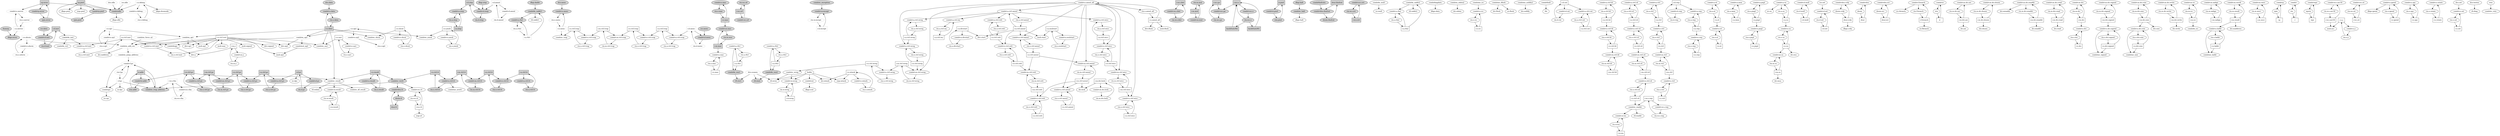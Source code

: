 digraph
{
	"rp.error" [style=filled]
	"comb/v.x.data" [style=filled]
	"ir.addr" [style=filled]
	"comb/v.d.pc" [style=filled]
	"r.d.step" [style=filled]
	"dbgi.daddr" [style=filled]
	"rin.x.result" [style=filled]
	"rp.pwd" [style=filled]
	"dco.mexc" [style=filled]
	"comb/v.e.mac" [style=filled]
	"rin.w.s.ef" [style=filled]
	"r.x.data" [style=filled]
	"comb/xc_exception" [style=filled]
	"comb/v.m.ctrl.tt" [style=filled]
	"comb/vp.error" [style=filled]
	"comb/vdsu.tt" [style=filled]
	"r.a.step" [style=filled]
	"rin.m.ctrl.tt" [style=filled]
	"comb/v.d.inst" [style=filled]
	"comb/v.a.ctrl.tt" [style=filled]
	"rfi.ren1" [style=filled]
	"dbgo.error" [style=filled]
	"r.w.s.dwt" [style=filled]
	"comb/v.w.s.dwt" [style=filled]
	"comb/v.w.s.ef" [style=filled]
	"r.m.ctrl.tt" [style=filled]
	"rin.d.pc" [style=filled]
	"rin.x.ctrl.pc" [style=filled]
	"r.x.result" [style=filled]
	"r.d.inst" [style=filled]
	"comb/de_raddr1" [style=filled]
	"comb/v.x.ctrl.tt" [style=filled]
	"rin.d.step" [style=filled]
	"dco.data" [style=filled]
	"r.d.pc" [style=filled]
	"rin.m.ctrl.pc" [style=filled]
	"rin.m.mul" [style=filled]
	"r.w.s.ps" [style=filled]
	"ir.pwd" [style=filled]
	"irin.addr" [style=filled]
	"comb/v.a.ctrl.pc" [style=filled]
	"comb/xc_halt" [style=filled]
	"comb/vir.addr" [style=filled]
	"comb/vir.pwd" [style=filled]
	"rin.w.s.dwt" [style=filled]
	"dsur.tbufcnt" [style=filled]
	"hackStateM2" [style=filled]
	"comb/v.m.mul" [style=filled]
	"comb/v.e.ctrl.pc" [style=filled]
	"comb/v.w.s.svt" [style=filled]
	"r.e.ctrl.pc" [style=filled]
	"r.m.mac" [style=filled]
	"comb/vdsu.tbufcnt" [style=filled]
	"rin.x.data" [style=filled]
	"comb/v.e.ctrl.tt" [style=filled]
	"rpin.error" [style=filled]
	"rin.w.s.s" [style=filled]
	"comb/v.d.step" [style=filled]
	"r.a.ctrl.tt" [style=filled]
	"comb/v.x.result" [style=filled]
	"comb/v.a.step" [style=filled]
	"hackStateM1" [style=filled]
	"rpin.pwd" [style=filled]
	"irin.pwd" [style=filled]
	"comb/v.w.except" [style=filled]
	"comb/de_ren2" [style=filled]
	"rin.m.mac" [style=filled]
	"r.x.ctrl.tt" [style=filled]
	"rin.w.s.svt" [style=filled]
	"comb/vp.pwd" [style=filled]
	"dsur.tt" [style=filled]
	"dbgi.halt" [style=filled]
	"r.x.ctrl.pc" [style=filled]
	"comb/v.w.s.s" [style=filled]
	"rin.w.s.ps" [style=filled]
	"comb/tbufcntx" [style=filled]
	"comb/xc_vectt" [style=filled]
	"r.e.mac" [style=filled]
	"comb/xc_trap_address" [style=filled]
	"comb/de_ren1" [style=filled]
	"comb/v.x.mexc" [style=filled]
	"comb/v.d.mexc" [style=filled]
	"comb/v.m.ctrl.pc" [style=filled]
	"dsuin.tt" [style=filled]
	"rin.e.mac" [style=filled]
	"dummy" [style=filled]
	"comb/v.m.mac" [style=filled]
	"r.a.ctrl.pc" [style=filled]
	"comb/v.x.ctrl.pc" [style=filled]
	"rin.a.ctrl.tt" [style=filled]
	"rin.a.step" [style=filled]
	"rfi.ren2" [style=filled]
	"r.w.s.ef" [style=filled]
	"rin.e.ctrl.pc" [style=filled]
	"r.w.s.s" [style=filled]
	"rin.x.ctrl.tt" [style=filled]
	"ico.data" [style=filled]
	"rin.d.inst" [style=filled]
	"comb/v.w.s.ps" [style=filled]
	"ico.mexc" [style=filled]
	"r.w.s.svt" [style=filled]
	"comb/sidle" [style=filled]
	"dsuin.tbufcnt" [style=filled]
	"r.m.ctrl.pc" [style=filled]
	"comb/v.a.rfa1" [style=filled]
	"dbgi.step" [style=filled]
	"rin.a.ctrl.pc" [style=filled]
	"rin.e.ctrl.tt" [style=filled]
	"r.m.mul" [style=filled]
	"r.e.ctrl.tt" [style=filled]
	"r.x.debug" [style=filled, style=dotted]
	"comb/v.e.op1" [style=filled, style=dotted]
	"comb/ex_jump_address" [style=filled, style=dotted]
	"rin.d.annul" [style=filled, style=dotted]
	"comb/v.d.annul" [style=filled, style=dotted]
	"rin.x.debug" [style=filled, style=dotted]
	"comb/v.f.pc" [style=filled, style=dotted]
	"comb/v.e.op2" [style=filled, style=dotted]
	"rin.f.pc" [style=filled, style=dotted]
	"r.e.alucin" [style=filled, style=dotted]
	"rin.x.mexc" [style=filled, style=dotted]
	"ico.idle" [style=filled, style=dotted]
	"rin.e.op2" [style=filled, style=dotted]
	"comb/v.w.s.tba" [style=filled, style=dotted]
	"comb/v.x.nerror" [style=filled, style=dotted]
	"comb/ex_add_res" [style=filled, style=dotted]
	"rin.w.except" [style=filled, style=dotted]
	"rin.a.rfa1" [style=filled, style=dotted]
	"r.x.mexc" [style=filled, style=dotted]
	"r.a.rfa1" [style=filled, style=dotted]
	"comb/v.x.debug" [style=filled, style=dotted]
	"comb/ex_op2" [style=filled, style=dotted]
	"comb/ex_force_a2" [style=filled, style=dotted]
	"rin.e.alucin" [style=filled, style=dotted]
	"comb/ex_op1" [style=filled, style=dotted]
	"r.w.except" [style=filled, style=dotted]
	"r.w.s.tba" [style=filled, style=dotted]
	"dco.scanen" [style=filled, style=dotted]
	"rin.x.nerror" [style=filled, style=dotted]
	"comb/v.e.alucin" [style=filled, style=dotted]
	"rin.d.mexc" [style=filled, style=dotted]
	"r.d.annul" [style=filled, style=dotted]
	"rin.e.op1" [style=filled, style=dotted]
	"r.f.pc" [style=filled, style=dotted]
	"r.e.op2" [style=filled, style=dotted]
	"rin.w.s.tba" [style=filled, style=dotted]
	"r.x.nerror" [style=filled, style=dotted]
	"r.d.mexc" [style=filled, style=dotted]
	"r.e.op1" [style=filled, style=dotted]
	"dco.idle" [style=filled, style=dotted]
	"comb/de_inst" -> "comb/de_rs2";
	"comb/de_inst" -> "comb/v.a.ctrl.inst";
	"comb/de_inull" -> "ici.inull";
	"comb/de_raddr1" -> "comb/v.a.rfa1";
	"comb/de_raddr1" -> "rfi.raddr1";
	"comb/de_raddr2" -> "comb/v.a.rfa2";
	"comb/de_raddr2" -> "rfi.raddr2";
	"comb/de_ren1" -> "rfi.ren1";
	"comb/de_ren2" -> "rfi.ren2";
	"comb/diagdata" -> "dbgo.data";
	"comb/dsign" -> "divi.y";
	"comb/ex_add_res" -> "comb/ex_jump_address";
	"comb/ex_add_res" -> "dci.eaddress";
	"comb/ex_edata2" -> "dci.edata";
	"comb/ex_force_a2" -> "comb/ex_add_res";
	"comb/ex_jump_address" -> "comb/v.f.pc";
	"comb/ex_op1" -> "comb/ex_add_res";
	"comb/ex_op1" -> "divi.op1";
	"comb/ex_op1" -> "muli.op1";
	"comb/ex_op2" -> "comb/ex_add_res";
	"comb/ex_op2" -> "comb/mul_op2";
	"comb/ex_op2" -> "divi.op2";
	"comb/icnt" -> "dbgo.icnt";
	"comb/me_icc" -> "comb/v.x.icc";
	"comb/me_iflush" -> "dci.flush";
	"comb/me_iflush" -> "ici.flush";
	"comb/me_nullify2" -> "dci.nullify";
	"comb/mul_op2" -> "muli.op2";
	"comb/npc" -> "ici.rpc";
	"comb/sidle" -> "dbgo.idle";
	"comb/tbufcntx" -> "comb/vdsu.tbufcnt";
	"comb/tbufi" -> "tbi";
	"comb/v.a.ctrl.annul" -> "comb/v.a.ctrl.rett";
	"comb/v.a.ctrl.annul" -> "comb/v.a.ctrl.wicc";
	"comb/v.a.ctrl.annul" -> "comb/v.a.ctrl.wreg";
	"comb/v.a.ctrl.annul" -> "comb/v.a.ctrl.wy";
	"comb/v.a.ctrl.annul" -> "rin.a.ctrl.annul";
	"comb/v.a.ctrl.cnt" -> "rin.a.ctrl.cnt";
	"comb/v.a.ctrl.inst" -> "rin.a.ctrl.inst";
	"comb/v.a.ctrl.ld" -> "rin.a.ctrl.ld";
	"comb/v.a.ctrl.pc" -> "rin.a.ctrl.pc";
	"comb/v.a.ctrl.rd" -> "rin.a.ctrl.rd";
	"comb/v.a.ctrl.rett" -> "rin.a.ctrl.rett";
	"comb/v.a.ctrl" -> "rin.a.ctrl";
	"comb/v.a.ctrl.trap" -> "rin.a.ctrl.trap";
	"comb/v.a.ctrl.tt" -> "rin.a.ctrl.tt";
	"comb/v.a.ctrl.wicc" -> "rin.a.ctrl.wicc";
	"comb/v.a.ctrl.wreg" -> "rin.a.ctrl.wreg";
	"comb/v.a.ctrl.wy" -> "rin.a.ctrl.wy";
	"comb/v.a.cwp" -> "rin.a.cwp";
	"comb/v.a.divstart" -> "rin.a.divstart";
	"comb/v.a.et" -> "rin.a.et";
	"comb/v.a.imm" -> "rin.a.imm";
	"comb/v.a.jmpl" -> "rin.a.jmpl";
	"comb/v.a.mulstart" -> "rin.a.mulstart";
	"comb/v.a.rfa1" -> "rin.a.rfa1";
	"comb/v.a.rfa2" -> "rin.a.rfa2";
	"comb/v.a.rfe1" -> "comb/de_ren1";
	"comb/v.a.rfe1" -> "rin.a.rfe1";
	"comb/v.a.rfe2" -> "comb/de_ren2";
	"comb/v.a.rfe2" -> "rin.a.rfe2";
	"comb/v.a.step" -> "rin.a.step";
	"comb/v.a.su" -> "ici.su";
	"comb/v.a.su" -> "rin.a.su";
	"comb/v.d.annul" -> "rin.d.annul";
	"comb/v.d.cnt" -> "rin.d.cnt";
	"comb/v.d.cwp" -> "rin.d.cwp";
	"comb/v.d.inst" -> "rin.d.inst";
	"comb/v.d.inull" -> "rin.d.inull";
	"comb/v.d.mexc" -> "rin.d.mexc";
	"comb/v.d.pc" -> "rin.d.pc";
	"comb/v.d.set" -> "rin.d.set";
	"comb/v.d.step" -> "rin.d.step";
	"comb/vdsu.crdy" -> "dsuin.crdy";
	"comb/vdsu" -> "dsuin";
	"comb/vdsu.err" -> "dsuin.err";
	"comb/vdsu.tbufcnt" -> "dsuin.tbufcnt";
	"comb/vdsu.tt" -> "dsuin.tt";
	"comb/v.e.alucin" -> "rin.e.alucin";
	"comb/v.e.ctrl.annul" -> "rin.e.ctrl.annul";
	"comb/v.e.ctrl.inst" -> "rin.e.ctrl.inst";
	"comb/v.e.ctrl.ld" -> "rin.e.ctrl.ld";
	"comb/v.e.ctrl.pc" -> "rin.e.ctrl.pc";
	"comb/v.e.ctrl.rd" -> "rin.e.ctrl.rd";
	"comb/v.e.ctrl.rett" -> "rin.e.ctrl.rett";
	"comb/v.e.ctrl" -> "rin.e.ctrl";
	"comb/v.e.ctrl.trap" -> "rin.e.ctrl.trap";
	"comb/v.e.ctrl.tt" -> "rin.e.ctrl.tt";
	"comb/v.e.ctrl.wicc" -> "rin.e.ctrl.wicc";
	"comb/v.e.ctrl.wreg" -> "rin.e.ctrl.wreg";
	"comb/v.e.cwp" -> "rin.e.cwp";
	"comb/v.e.et" -> "rin.e.et";
	"comb/v.e.jmpl" -> "rin.e.jmpl";
	"comb/v.e.mac" -> "rin.e.mac";
	"comb/v.e.op1" -> "rin.e.op1";
	"comb/v.e.op2" -> "rin.e.op2";
	"comb/v.e.sari" -> "rin.e.sari";
	"comb/v.e.shcnt" -> "rin.e.shcnt";
	"comb/v.e.su" -> "rin.e.su";
	"comb/v.e.ymsb" -> "rin.e.ymsb";
	"comb/v.f.branch" -> "ici.rbranch";
	"comb/v.f.branch" -> "rin.f.branch";
	"comb/v.f.pc" -> "comb/npc";
	"comb/v.f.pc" -> "rin.f.pc";
	"comb/vir.addr" -> "irin.addr";
	"comb/vir" -> "irin";
	"comb/vir.pwd" -> "irin.pwd";
	"comb/v.m.ctrl.annul" -> "rin.m.ctrl.annul";
	"comb/v.m.ctrl.ld" -> "rin.m.ctrl.ld";
	"comb/v.m.ctrl.pc" -> "rin.m.ctrl.pc";
	"comb/v.m.ctrl.rd" -> "rin.m.ctrl.rd";
	"comb/v.m.ctrl.rett" -> "rin.m.ctrl.rett";
	"comb/v.m.ctrl" -> "rin.m.ctrl";
	"comb/v.m.ctrl.trap" -> "rin.m.ctrl.trap";
	"comb/v.m.ctrl.tt" -> "rin.m.ctrl.tt";
	"comb/v.m.ctrl.wicc" -> "rin.m.ctrl.wicc";
	"comb/v.m.ctrl.wreg" -> "rin.m.ctrl.wreg";
	"comb/v.m.dci.asi" -> "rin.m.dci.asi";
	"comb/v.m.dci.dsuen" -> "rin.m.dci.dsuen";
	"comb/v.m.dci.enaddr" -> "dci.eenaddr";
	"comb/v.m.dci.enaddr" -> "rin.m.dci.enaddr";
	"comb/v.m.dci.lock" -> "rin.m.dci.lock";
	"comb/v.m.dci.read" -> "rin.m.dci.read";
	"comb/v.m.dci" -> "rin.m.dci";
	"comb/v.m.dci.signed" -> "rin.m.dci.signed";
	"comb/v.m.dci.size" -> "rin.m.dci.size";
	"comb/v.m.dci.write" -> "rin.m.dci.write";
	"comb/v.m.icc" -> "rin.m.icc";
	"comb/v.m.mac" -> "rin.m.mac";
	"comb/v.m.mul" -> "rin.m.mul";
	"comb/v.m.nalign" -> "rin.m.nalign";
	"comb/v.m.result" -> "rin.m.result";
	"comb/v.m.su" -> "rin.m.su";
	"comb/v.m.werr" -> "rin.m.werr";
	"comb/v.m.y" -> "rin.m.y";
	"comb/vp.error" -> "rpin.error";
	"comb/vp.pwd" -> "rpin.pwd";
	"comb/vp" -> "rpin";
	"comb/v" -> "rin";
	"comb/v.w.except" -> "rin.w.except";
	"comb/vwpr" -> "wprin";
	"comb/v.w.result" -> "rin.w.result";
	"comb/v.w.s.asr18" -> "rin.w.s.asr18";
	"comb/v.w.s.cwp" -> "rin.w.s.cwp";
	"comb/v.w.s.dwt" -> "rin.w.s.dwt";
	"comb/v.w.s.ef" -> "rin.w.s.ef";
	"comb/v.w.s.et" -> "rin.w.s.et";
	"comb/v.w.s.ps" -> "rin.w.s.ps";
	"comb/v.w.s.s" -> "rin.w.s.s";
	"comb/v.w.s.svt" -> "rin.w.s.svt";
	"comb/v.w.s.tba" -> "rin.w.s.tba";
	"comb/v.w.s.tt" -> "rin.w.s.tt";
	"comb/v.w.wa" -> "rin.w.wa";
	"comb/v.w.wreg" -> "rin.w.wreg";
	"comb/v.x.annul_all" -> "comb/v.a.ctrl.annul";
	"comb/v.x.annul_all" -> "comb/v.e.ctrl.annul";
	"comb/v.x.annul_all" -> "comb/v.e.ctrl.wicc";
	"comb/v.x.annul_all" -> "comb/v.e.ctrl.wreg";
	"comb/v.x.annul_all" -> "comb/v.m.ctrl.annul";
	"comb/v.x.annul_all" -> "comb/v.m.ctrl.wicc";
	"comb/v.x.annul_all" -> "comb/v.m.ctrl.wreg";
	"comb/v.x.annul_all" -> "comb/v.x.ctrl.annul";
	"comb/v.x.annul_all" -> "comb/v.x.ctrl.wicc";
	"comb/v.x.annul_all" -> "rin.x.annul_all";
	"comb/v.x.ctrl.annul" -> "rin.x.ctrl.annul";
	"comb/v.x.ctrl.pc" -> "rin.x.ctrl.pc";
	"comb/v.x.ctrl.rd" -> "rin.x.ctrl.rd";
	"comb/v.x.ctrl.rett" -> "rin.x.ctrl.rett";
	"comb/v.x.ctrl" -> "rin.x.ctrl";
	"comb/v.x.ctrl.trap" -> "rin.x.ctrl.trap";
	"comb/v.x.ctrl.tt" -> "comb/me_newtt";
	"comb/v.x.ctrl.tt" -> "rin.x.ctrl.tt";
	"comb/v.x.ctrl.wicc" -> "rin.x.ctrl.wicc";
	"comb/v.x.ctrl.wreg" -> "rin.x.ctrl.wreg";
	"comb/v.x.data" -> "rin.x.data";
	"comb/v.x.dci" -> "rin.x.dci";
	"comb/v.x.dci.signed" -> "comb/me_signed";
	"comb/v.x.dci.signed" -> "rin.x.dci.signed";
	"comb/v.x.dci.size" -> "comb/me_size";
	"comb/v.x.dci.size" -> "rin.x.dci.size";
	"comb/v.x.debug" -> "rin.x.debug";
	"comb/v.x.icc" -> "rin.x.icc";
	"comb/v.x.intack" -> "rin.x.intack";
	"comb/v.x.ipend" -> "dbgo.ipend";
	"comb/v.x.ipend" -> "rin.x.ipend";
	"comb/v.x.laddr" -> "comb/me_laddr";
	"comb/v.x.laddr" -> "rin.x.laddr";
	"comb/v.x.mac" -> "rin.x.mac";
	"comb/v.x.mexc" -> "rin.x.mexc";
	"comb/v.x.nerror" -> "rin.x.nerror";
	"comb/v.x.npc" -> "rin.x.npc";
	"comb/v.x.result" -> "rin.x.result";
	"comb/v.x.rstate" -> "rin.x.rstate";
	"comb/v.x.set" -> "rin.x.set";
	"comb/v.x.y" -> "rin.x.y";
	"comb/xc_exception" -> "comb/v.w.except";
	"comb/xc_halt" -> "dbgo.halt";
	"comb/xc_result" -> "comb/v.w.result";
	"comb/xc_result" -> "comb/xc_df_result";
	"comb/xc_result" -> "rfi.wdata";
	"comb/xc_trap_address" -> "comb/v.f.pc";
	"comb/xc_vectt" -> "comb/vdsu.tt";
	"comb/xc_vectt" -> "comb/v.w.s.tt";
	"comb/xc_vectt" -> "comb/xc_trap_address";
	"comb/xc_waddr" -> "comb/v.w.wa";
	"comb/xc_waddr" -> "rfi.waddr";
	"comb/xc_wreg" -> "comb/v.w.wreg";
	"comb/xc_wreg" -> "rfi.wren";
	"dbgi.daddr" -> "comb/de_raddr1";
	"dbgi.halt" -> "comb/xc_halt";
	"dbgi.step" -> "comb/v.d.step";
	"dco.data" -> "comb/v.x.data";
	"dco.idle" -> "comb/sidle";
	"dco.mexc" -> "comb/v.x.mexc";
	"dco.scanen" -> "rfi.ren1";
	"dco.scanen" -> "rfi.ren2";
	"dco.scanen" -> "rfi.wren";
	"dco.set" -> "comb/v.x.set";
	"dco.testen" -> "rfi.diag";
	"dsuin.crdy" -> "dsur.crdy";
	"dsuin" -> "dsur";
	"dsuin.err" -> "dsur.err";
	"dsuin.tbufcnt" -> "dsur.tbufcnt";
	"dsuin.tt" -> "dsur.tt";
	"dsur" -> "comb/vdsu";
	"dsur.crdy" -> "comb/vdsu.crdy";
	"dsur.crdy" -> "dbgo.crdy";
	"dsur.crdy" [shape=box]
	"dsur.err" -> "comb/vdsu.err";
	"dsur.err" [shape=box]
	"dsur" [shape=box]
	"dsur.tbufcnt" -> "comb/vdsu.tbufcnt";
	"dsur.tbufcnt" [shape=box]
	"dsur.tt" -> "comb/vdsu.tt";
	"dsur.tt" [shape=box]
	"dummy" -> "dbgo.error";
	"hackStateM1" -> "r.w.s.s";
	"hackStateM1" [shape=box]
	"hackStateM2" -> "r.w.s.s";
	"hackStateM2" [shape=box]
	"holdn" -> "comb/icnt";
	"holdn" -> "comb/v.w.wreg";
	"holdn" -> "dci.intack";
	"holdn" -> "irqo.intack";
	"holdn" -> "rfi.wren";
	"ico.data" -> "comb/v.d.inst";
	"ico.idle" -> "comb/sidle";
	"ico.mexc" -> "comb/v.d.mexc";
	"ico.set" -> "comb/v.d.set";
	"ir.addr" -> "comb/vir.addr";
	"ir.addr" -> "comb/xc_trap_address";
	"ir.addr" [shape=box]
	"ir" -> "comb/vir";
	"irin.addr" -> "ir.addr";
	"irin" -> "ir";
	"irin.pwd" -> "ir.pwd";
	"ir.pwd" -> "comb/vir.pwd";
	"ir.pwd" [shape=box]
	"ir" [shape=box]
	"r.a.ctrl.annul" -> "comb/v.a.ctrl.annul";
	"r.a.ctrl.annul" -> "comb/v.e.ctrl.annul";
	"r.a.ctrl.annul" -> "comb/v.e.ctrl.rett";
	"r.a.ctrl.annul" -> "divi.start";
	"r.a.ctrl.annul" -> "muli.start";
	"r.a.ctrl.annul" [shape=box]
	"r.a.ctrl.cnt" -> "comb/v.a.ctrl.cnt";
	"r.a.ctrl.cnt" [shape=box]
	"r.a.ctrl" -> "comb/v.a.ctrl";
	"r.a.ctrl" -> "comb/v.e.ctrl";
	"r.a.ctrl.inst" -> "comb/dsign";
	"r.a.ctrl.inst" -> "comb/v.a.ctrl.inst";
	"r.a.ctrl.inst" -> "comb/v.e.ctrl.inst";
	"r.a.ctrl.inst" [shape=box]
	"r.a.ctrl.ld" -> "comb/v.a.ctrl.ld";
	"r.a.ctrl.ld" -> "comb/v.e.ctrl.ld";
	"r.a.ctrl.ld" [shape=box]
	"r.a.ctrl.pc" -> "comb/v.a.ctrl.pc";
	"r.a.ctrl.pc" -> "comb/v.e.ctrl.pc";
	"r.a.ctrl.pc" [shape=box]
	"r.a.ctrl.rd" -> "comb/v.a.ctrl.rd";
	"r.a.ctrl.rd" -> "comb/v.e.ctrl.rd";
	"r.a.ctrl.rd" [shape=box]
	"r.a.ctrl.rett" -> "comb/v.a.ctrl.rett";
	"r.a.ctrl.rett" -> "comb/v.e.ctrl.rett";
	"r.a.ctrl.rett" [shape=box]
	"r.a.ctrl" [shape=box]
	"r.a.ctrl.trap" -> "comb/v.a.ctrl.trap";
	"r.a.ctrl.trap" -> "comb/v.e.ctrl.trap";
	"r.a.ctrl.trap" [shape=box]
	"r.a.ctrl.tt" -> "comb/v.a.ctrl.tt";
	"r.a.ctrl.tt" -> "comb/v.e.ctrl.tt";
	"r.a.ctrl.tt" [shape=box]
	"r.a.ctrl.wicc" -> "comb/v.a.ctrl.wicc";
	"r.a.ctrl.wicc" -> "comb/v.e.ctrl.wicc";
	"r.a.ctrl.wicc" [shape=box]
	"r.a.ctrl.wreg" -> "comb/v.a.ctrl.wreg";
	"r.a.ctrl.wreg" -> "comb/v.e.ctrl.wreg";
	"r.a.ctrl.wreg" [shape=box]
	"r.a.ctrl.wy" -> "comb/v.a.ctrl.wy";
	"r.a.ctrl.wy" [shape=box]
	"r.a.cwp" -> "comb/v.a.cwp";
	"r.a.cwp" -> "comb/v.e.cwp";
	"r.a.cwp" [shape=box]
	"r.a.divstart" -> "comb/v.a.divstart";
	"r.a.divstart" -> "divi.start";
	"r.a.divstart" [shape=box]
	"r.a.et" -> "comb/v.a.et";
	"r.a.et" -> "comb/v.e.et";
	"r.a.et" [shape=box]
	"r.a.imm" -> "comb/v.a.imm";
	"r.a.imm" [shape=box]
	"r.a.jmpl" -> "comb/v.a.jmpl";
	"r.a.jmpl" -> "comb/v.e.jmpl";
	"r.a.jmpl" [shape=box]
	"r.a.mulstart" -> "comb/v.a.mulstart";
	"r.a.mulstart" -> "muli.start";
	"r.a.mulstart" [shape=box]
	"r.a.rfa1" -> "comb/de_raddr1";
	"r.a.rfa1" -> "comb/v.a.rfa1";
	"r.a.rfa1" [shape=box]
	"r.a.rfa2" -> "comb/de_raddr2";
	"r.a.rfa2" -> "comb/v.a.rfa2";
	"r.a.rfa2" [shape=box]
	"r.a.rfe1" -> "comb/de_ren1";
	"r.a.rfe1" -> "comb/v.a.rfe1";
	"r.a.rfe1" [shape=box]
	"r.a.rfe2" -> "comb/de_ren2";
	"r.a.rfe2" -> "comb/v.a.rfe2";
	"r.a.rfe2" [shape=box]
	"r.a.step" -> "comb/v.a.step";
	"r.a.step" [shape=box]
	"r.a.su" -> "comb/v.a.su";
	"r.a.su" -> "comb/v.e.su";
	"r.a.su" [shape=box]
	"r" -> "comb/v";
	"r.d.annul" -> "comb/v.d.annul";
	"r.d.annul" -> "comb/v.d.step";
	"r.d.annul" [shape=box]
	"r.d.cnt" -> "comb/v.a.ctrl.cnt";
	"r.d.cnt" -> "comb/v.d.cnt";
	"r.d.cnt" [shape=box]
	"r.d.cwp" -> "comb/v.a.cwp";
	"r.d.cwp" -> "comb/v.d.cwp";
	"r.d.cwp" [shape=box]
	"r.d.inst" -> "comb/de_inst";
	"r.d.inst" -> "comb/v.d.inst";
	"r.d.inst" [shape=box]
	"r.d.inull" -> "comb/v.d.inull";
	"r.d.inull" [shape=box]
	"r.d.mexc" -> "comb/v.a.ctrl.trap";
	"r.d.mexc" -> "comb/v.d.mexc";
	"r.d.mexc" [shape=box]
	"r.d.pc" -> "comb/v.a.ctrl.pc";
	"r.d.pc" -> "comb/v.d.pc";
	"r.d.pc" -> "ici.dpc";
	"r.d.pc" [shape=box]
	"r.d.set" -> "comb/v.d.set";
	"r.d.set" [shape=box]
	"r.d.step" -> "comb/v.a.step";
	"r.d.step" -> "comb/v.d.step";
	"r.d.step" [shape=box]
	"r.e.alucin" -> "comb/ex_add_res";
	"r.e.alucin" -> "comb/v.e.alucin";
	"r.e.alucin" [shape=box]
	"r.e.ctrl.annul" -> "comb/v.e.ctrl.annul";
	"r.e.ctrl.annul" -> "comb/v.m.ctrl.annul";
	"r.e.ctrl.annul" -> "comb/v.m.ctrl.rett";
	"r.e.ctrl.annul" [shape=box]
	"r.e.ctrl" -> "comb/v.e.ctrl";
	"r.e.ctrl" -> "comb/v.m.ctrl";
	"r.e.ctrl.inst" -> "comb/dsign";
	"r.e.ctrl.inst" -> "comb/ex_sari";
	"r.e.ctrl.inst" -> "comb/v.e.ctrl.inst";
	"r.e.ctrl.inst" -> "divi.op1";
	"r.e.ctrl.inst" -> "divi.op2";
	"r.e.ctrl.inst" -> "divi.signed";
	"r.e.ctrl.inst" -> "muli.mac";
	"r.e.ctrl.inst" -> "muli.op1";
	"r.e.ctrl.inst" -> "muli.op2";
	"r.e.ctrl.inst" -> "muli.signed";
	"r.e.ctrl.inst" [shape=box]
	"r.e.ctrl.ld" -> "comb/v.e.ctrl.ld";
	"r.e.ctrl.ld" -> "comb/v.m.ctrl.ld";
	"r.e.ctrl.ld" [shape=box]
	"r.e.ctrl.pc" -> "comb/v.e.ctrl.pc";
	"r.e.ctrl.pc" -> "comb/v.m.ctrl.pc";
	"r.e.ctrl.pc" [shape=box]
	"r.e.ctrl.rd" -> "comb/v.e.ctrl.rd";
	"r.e.ctrl.rd" -> "comb/v.m.ctrl.rd";
	"r.e.ctrl.rd" [shape=box]
	"r.e.ctrl.rett" -> "comb/v.e.ctrl.rett";
	"r.e.ctrl.rett" -> "comb/v.m.ctrl.rett";
	"r.e.ctrl.rett" [shape=box]
	"r.e.ctrl" [shape=box]
	"r.e.ctrl.trap" -> "comb/v.e.ctrl.trap";
	"r.e.ctrl.trap" -> "comb/v.m.ctrl.trap";
	"r.e.ctrl.trap" [shape=box]
	"r.e.ctrl.tt" -> "comb/v.e.ctrl.tt";
	"r.e.ctrl.tt" -> "comb/v.m.ctrl.tt";
	"r.e.ctrl.tt" [shape=box]
	"r.e.ctrl.wicc" -> "comb/v.e.ctrl.wicc";
	"r.e.ctrl.wicc" -> "comb/v.m.ctrl.wicc";
	"r.e.ctrl.wicc" [shape=box]
	"r.e.ctrl.wreg" -> "comb/v.e.ctrl.wreg";
	"r.e.ctrl.wreg" -> "comb/v.m.ctrl.wreg";
	"r.e.ctrl.wreg" [shape=box]
	"r.e.cwp" -> "comb/v.e.cwp";
	"r.e.cwp" [shape=box]
	"r.e.et" -> "comb/v.e.et";
	"r.e.et" [shape=box]
	"r.e.jmpl" -> "comb/v.e.jmpl";
	"r.e.jmpl" [shape=box]
	"r.e.mac" -> "comb/v.e.mac";
	"r.e.mac" -> "comb/v.m.mac";
	"r.e.mac" [shape=box]
	"r.e.op1" -> "comb/ex_op1";
	"r.e.op1" -> "comb/v.e.op1";
	"r.e.op1" [shape=box]
	"r.e.op2" -> "comb/ex_op2";
	"r.e.op2" -> "comb/v.e.op2";
	"r.e.op2" [shape=box]
	"r.e.sari" -> "comb/ex_sari";
	"r.e.sari" -> "comb/v.e.sari";
	"r.e.sari" [shape=box]
	"r.e.shcnt" -> "comb/ex_shcnt";
	"r.e.shcnt" -> "comb/v.e.shcnt";
	"r.e.shcnt" [shape=box]
	"r.e.su" -> "comb/v.e.su";
	"r.e.su" -> "comb/v.m.su";
	"r.e.su" -> "dci.esu";
	"r.e.su" [shape=box]
	"r.e.ymsb" -> "comb/ex_ymsb";
	"r.e.ymsb" -> "comb/v.e.ymsb";
	"r.e.ymsb" [shape=box]
	"r.f.branch" -> "comb/v.f.branch";
	"r.f.branch" -> "ici.fbranch";
	"r.f.branch" [shape=box]
	"r.f.pc" -> "comb/npc";
	"r.f.pc" -> "comb/v.f.pc";
	"r.f.pc" -> "comb/xc_trap_address";
	"r.f.pc" -> "ici.fpc";
	"r.f.pc" [shape=box]
	"rin.a.ctrl.annul" -> "r.a.ctrl.annul";
	"rin.a.ctrl.cnt" -> "r.a.ctrl.cnt";
	"rin.a.ctrl.inst" -> "r.a.ctrl.inst";
	"rin.a.ctrl.ld" -> "r.a.ctrl.ld";
	"rin.a.ctrl.pc" -> "r.a.ctrl.pc";
	"rin.a.ctrl" -> "r.a.ctrl";
	"rin.a.ctrl.rd" -> "r.a.ctrl.rd";
	"rin.a.ctrl.rett" -> "r.a.ctrl.rett";
	"rin.a.ctrl.trap" -> "r.a.ctrl.trap";
	"rin.a.ctrl.tt" -> "r.a.ctrl.tt";
	"rin.a.ctrl.wicc" -> "r.a.ctrl.wicc";
	"rin.a.ctrl.wreg" -> "r.a.ctrl.wreg";
	"rin.a.ctrl.wy" -> "r.a.ctrl.wy";
	"rin.a.cwp" -> "r.a.cwp";
	"rin.a.divstart" -> "r.a.divstart";
	"rin.a.et" -> "r.a.et";
	"rin.a.imm" -> "r.a.imm";
	"rin.a.jmpl" -> "r.a.jmpl";
	"rin.a.mulstart" -> "r.a.mulstart";
	"rin.a.rfa1" -> "r.a.rfa1";
	"rin.a.rfa2" -> "r.a.rfa2";
	"rin.a.rfe1" -> "r.a.rfe1";
	"rin.a.rfe2" -> "r.a.rfe2";
	"rin.a.step" -> "r.a.step";
	"rin.a.su" -> "r.a.su";
	"rin.d.annul" -> "r.d.annul";
	"rin.d.cnt" -> "r.d.cnt";
	"rin.d.cwp" -> "r.d.cwp";
	"rin.d.inst" -> "r.d.inst";
	"rin.d.inull" -> "r.d.inull";
	"rin.d.mexc" -> "r.d.mexc";
	"rin.d.pc" -> "r.d.pc";
	"rin.d.set" -> "r.d.set";
	"rin.d.step" -> "r.d.step";
	"rin.e.alucin" -> "r.e.alucin";
	"rin.e.ctrl.annul" -> "r.e.ctrl.annul";
	"rin.e.ctrl.inst" -> "r.e.ctrl.inst";
	"rin.e.ctrl.ld" -> "r.e.ctrl.ld";
	"rin.e.ctrl.pc" -> "r.e.ctrl.pc";
	"rin.e.ctrl.rd" -> "r.e.ctrl.rd";
	"rin.e.ctrl" -> "r.e.ctrl";
	"rin.e.ctrl.rett" -> "r.e.ctrl.rett";
	"rin.e.ctrl.trap" -> "r.e.ctrl.trap";
	"rin.e.ctrl.tt" -> "r.e.ctrl.tt";
	"rin.e.ctrl.wicc" -> "r.e.ctrl.wicc";
	"rin.e.ctrl.wreg" -> "r.e.ctrl.wreg";
	"rin.e.cwp" -> "r.e.cwp";
	"rin.e.et" -> "r.e.et";
	"rin.e.jmpl" -> "r.e.jmpl";
	"rin.e.mac" -> "r.e.mac";
	"rin.e.op1" -> "r.e.op1";
	"rin.e.op2" -> "r.e.op2";
	"rin.e.sari" -> "r.e.sari";
	"rin.e.shcnt" -> "r.e.shcnt";
	"rin.e.su" -> "r.e.su";
	"rin.e.ymsb" -> "r.e.ymsb";
	"rin.f.branch" -> "r.f.branch";
	"rin.f.pc" -> "r.f.pc";
	"rin.m.ctrl.annul" -> "r.m.ctrl.annul";
	"rin.m.ctrl.ld" -> "r.m.ctrl.ld";
	"rin.m.ctrl.pc" -> "r.m.ctrl.pc";
	"rin.m.ctrl.rd" -> "r.m.ctrl.rd";
	"rin.m.ctrl.rett" -> "r.m.ctrl.rett";
	"rin.m.ctrl" -> "r.m.ctrl";
	"rin.m.ctrl.trap" -> "r.m.ctrl.trap";
	"rin.m.ctrl.tt" -> "r.m.ctrl.tt";
	"rin.m.ctrl.wicc" -> "r.m.ctrl.wicc";
	"rin.m.ctrl.wreg" -> "r.m.ctrl.wreg";
	"rin.m.dci.asi" -> "r.m.dci.asi";
	"rin.m.dci.dsuen" -> "r.m.dci.dsuen";
	"rin.m.dci.enaddr" -> "r.m.dci.enaddr";
	"rin.m.dci.lock" -> "r.m.dci.lock";
	"rin.m.dci.read" -> "r.m.dci.read";
	"rin.m.dci" -> "r.m.dci";
	"rin.m.dci.signed" -> "r.m.dci.signed";
	"rin.m.dci.size" -> "r.m.dci.size";
	"rin.m.dci.write" -> "r.m.dci.write";
	"rin.m.icc" -> "r.m.icc";
	"rin.m.mac" -> "r.m.mac";
	"rin.m.mul" -> "r.m.mul";
	"rin.m.nalign" -> "r.m.nalign";
	"rin.m.result" -> "r.m.result";
	"rin.m.su" -> "r.m.su";
	"rin.m.werr" -> "r.m.werr";
	"rin.m.y" -> "r.m.y";
	"rin" -> "r";
	"rin.w.except" -> "r.w.except";
	"rin.w.result" -> "r.w.result";
	"rin.w.s.asr18" -> "r.w.s.asr18";
	"rin.w.s.cwp" -> "r.w.s.cwp";
	"rin.w.s.dwt" -> "r.w.s.dwt";
	"rin.w.s.ef" -> "r.w.s.ef";
	"rin.w.s.et" -> "r.w.s.et";
	"rin.w.s.ps" -> "r.w.s.ps";
	"rin.w.s.s" -> "hackStateM1";
	"rin.w.s.s" -> "hackStateM2";
	"rin.w.s.s" -> "r.w.s.s";
	"rin.w.s.svt" -> "r.w.s.svt";
	"rin.w.s.tba" -> "r.w.s.tba";
	"rin.w.s.tt" -> "r.w.s.tt";
	"rin.w.wa" -> "r.w.wa";
	"rin.w.wreg" -> "r.w.wreg";
	"rin.x.annul_all" -> "r.x.annul_all";
	"rin.x.ctrl.annul" -> "r.x.ctrl.annul";
	"rin.x.ctrl.pc" -> "r.x.ctrl.pc";
	"rin.x.ctrl.rd" -> "r.x.ctrl.rd";
	"rin.x.ctrl.rett" -> "r.x.ctrl.rett";
	"rin.x.ctrl" -> "r.x.ctrl";
	"rin.x.ctrl.trap" -> "r.x.ctrl.trap";
	"rin.x.ctrl.tt" -> "r.x.ctrl.tt";
	"rin.x.ctrl.wicc" -> "r.x.ctrl.wicc";
	"rin.x.ctrl.wreg" -> "r.x.ctrl.wreg";
	"rin.x.data" -> "r.x.data";
	"rin.x.dci" -> "r.x.dci";
	"rin.x.dci.signed" -> "r.x.dci.signed";
	"rin.x.dci.size" -> "r.x.dci.size";
	"rin.x.debug" -> "r.x.debug";
	"rin.x.icc" -> "r.x.icc";
	"rin.x.intack" -> "r.x.intack";
	"rin.x.ipend" -> "r.x.ipend";
	"rin.x.laddr" -> "r.x.laddr";
	"rin.x.mac" -> "r.x.mac";
	"rin.x.mexc" -> "r.x.mexc";
	"rin.x.nerror" -> "r.x.nerror";
	"rin.x.npc" -> "r.x.npc";
	"rin.x.result" -> "r.x.result";
	"rin.x.rstate" -> "r.x.rstate";
	"rin.x.set" -> "r.x.set";
	"rin.x.y" -> "r.x.y";
	"r.m.ctrl.annul" -> "comb/v.m.ctrl.annul";
	"r.m.ctrl.annul" -> "comb/v.x.ctrl.annul";
	"r.m.ctrl.annul" -> "comb/v.x.ctrl.rett";
	"r.m.ctrl.annul" -> "dci.lock";
	"r.m.ctrl.annul" [shape=box]
	"r.m.ctrl" -> "comb/v.m.ctrl";
	"r.m.ctrl" -> "comb/v.x.ctrl";
	"r.m.ctrl.ld" -> "comb/v.m.ctrl.ld";
	"r.m.ctrl.ld" [shape=box]
	"r.m.ctrl.pc" -> "comb/v.m.ctrl.pc";
	"r.m.ctrl.pc" -> "comb/v.x.ctrl.pc";
	"r.m.ctrl.pc" [shape=box]
	"r.m.ctrl.rd" -> "comb/v.m.ctrl.rd";
	"r.m.ctrl.rd" -> "comb/v.x.ctrl.rd";
	"r.m.ctrl.rd" [shape=box]
	"r.m.ctrl.rett" -> "comb/v.m.ctrl.rett";
	"r.m.ctrl.rett" -> "comb/v.x.ctrl.rett";
	"r.m.ctrl.rett" [shape=box]
	"r.m.ctrl" [shape=box]
	"r.m.ctrl.trap" -> "comb/v.m.ctrl.trap";
	"r.m.ctrl.trap" -> "comb/v.x.ctrl.trap";
	"r.m.ctrl.trap" [shape=box]
	"r.m.ctrl.tt" -> "comb/v.m.ctrl.tt";
	"r.m.ctrl.tt" -> "comb/v.x.ctrl.tt";
	"r.m.ctrl.tt" [shape=box]
	"r.m.ctrl.wicc" -> "comb/v.m.ctrl.wicc";
	"r.m.ctrl.wicc" -> "comb/v.x.ctrl.wicc";
	"r.m.ctrl.wicc" [shape=box]
	"r.m.ctrl.wreg" -> "comb/v.m.ctrl.wreg";
	"r.m.ctrl.wreg" -> "comb/v.x.ctrl.wreg";
	"r.m.ctrl.wreg" [shape=box]
	"r.m.dci.asi" -> "comb/v.m.dci.asi";
	"r.m.dci.asi" -> "dci.asi";
	"r.m.dci.asi" [shape=box]
	"r.m.dci" -> "comb/v.m.dci";
	"r.m.dci" -> "comb/v.x.dci";
	"r.m.dci.dsuen" -> "comb/v.m.dci.dsuen";
	"r.m.dci.dsuen" -> "dci.dsuen";
	"r.m.dci.dsuen" [shape=box]
	"r.m.dci.enaddr" -> "comb/v.m.dci.enaddr";
	"r.m.dci.enaddr" -> "dci.enaddr";
	"r.m.dci.enaddr" [shape=box]
	"r.m.dci.lock" -> "comb/v.m.dci.lock";
	"r.m.dci.lock" -> "dci.lock";
	"r.m.dci.lock" [shape=box]
	"r.m.dci.read" -> "comb/v.m.dci.read";
	"r.m.dci.read" -> "dci.read";
	"r.m.dci.read" [shape=box]
	"r.m.dci" [shape=box]
	"r.m.dci.signed" -> "comb/v.m.dci.signed";
	"r.m.dci.signed" -> "comb/v.x.dci.signed";
	"r.m.dci.signed" [shape=box]
	"r.m.dci.size" -> "comb/v.m.dci.size";
	"r.m.dci.size" -> "comb/v.x.dci.size";
	"r.m.dci.size" -> "dci.size";
	"r.m.dci.size" [shape=box]
	"r.m.dci.write" -> "comb/v.m.dci.write";
	"r.m.dci.write" -> "dci.write";
	"r.m.dci.write" [shape=box]
	"r.m.icc" -> "comb/de_icc";
	"r.m.icc" -> "comb/v.m.icc";
	"r.m.icc" [shape=box]
	"r.m.mac" -> "comb/v.m.mac";
	"r.m.mac" -> "comb/v.x.mac";
	"r.m.mac" [shape=box]
	"r.m.mul" -> "comb/v.m.mul";
	"r.m.mul" [shape=box]
	"r.m.nalign" -> "comb/v.m.nalign";
	"r.m.nalign" [shape=box]
	"r.m.result" -> "comb/v.m.result";
	"r.m.result" -> "comb/v.x.laddr";
	"r.m.result" -> "dci.maddress";
	"r.m.result" [shape=box]
	"r.m.su" -> "comb/v.m.su";
	"r.m.su" -> "dci.msu";
	"r.m.su" [shape=box]
	"r.m.werr" -> "comb/v.m.werr";
	"r.m.werr" [shape=box]
	"r.m.y" -> "comb/v.m.y";
	"r.m.y" -> "divi.y";
	"r.m.y" [shape=box]
	"rp" -> "comb/vp";
	"rp.error" -> "comb/sidle";
	"rp.error" -> "comb/vp.error";
	"rp.error" -> "comb/v.x.nerror";
	"rp.error" [shape=box]
	"rpin.error" -> "rp.error";
	"rpin.pwd" -> "rp.pwd";
	"rpin" -> "rp";
	"rp.pwd" -> "comb/sidle";
	"rp.pwd" -> "comb/vp.pwd";
	"rp.pwd" -> "dbgo.pwd";
	"rp.pwd" -> "irqo.pwd";
	"rp.pwd" [shape=box]
	"rp" [shape=box]
	"r" [shape=box]
	"rstn" -> "comb/xc_rstn";
	"r.w.except" -> "comb/v.w.except";
	"r.w.except" [shape=box]
	"r.w.result" -> "comb/v.w.result";
	"r.w.result" [shape=box]
	"r.w.s.asr18" -> "comb/v.w.s.asr18";
	"r.w.s.asr18" -> "muli.acc";
	"r.w.s.asr18" [shape=box]
	"r.w.s.cwp" -> "comb/v.w.s.cwp";
	"r.w.s.cwp" -> "comb/xc_waddr";
	"r.w.s.cwp" [shape=box]
	"r.w.s.dwt" -> "comb/v.w.s.dwt";
	"r.w.s.dwt" [shape=box]
	"r.w.s.ef" -> "comb/v.w.s.ef";
	"r.w.s.ef" [shape=box]
	"r.w.s.et" -> "comb/v.w.s.et";
	"r.w.s.et" [shape=box]
	"r.w.s.ps" -> "comb/v.w.s.ps";
	"r.w.s.ps" [shape=box]
	"r.w.s.s" -> "comb/v.w.s.ps";
	"r.w.s.s" -> "comb/v.w.s.s";
	"r.w.s.s" [shape=box]
	"r.w.s.svt" -> "comb/v.w.s.svt";
	"r.w.s.svt" [shape=box]
	"r.w.s.tba" -> "comb/v.w.s.tba";
	"r.w.s.tba" -> "comb/xc_trap_address";
	"r.w.s.tba" [shape=box]
	"r.w.s.tt" -> "comb/v.w.s.tt";
	"r.w.s.tt" -> "irqo.irl";
	"r.w.s.tt" [shape=box]
	"r.w.wa" -> "comb/v.w.wa";
	"r.w.wa" [shape=box]
	"r.w.wreg" -> "comb/v.w.wreg";
	"r.w.wreg" [shape=box]
	"r.x.annul_all" -> "comb/v.x.annul_all";
	"r.x.annul_all" -> "divi.flush";
	"r.x.annul_all" -> "muli.flush";
	"r.x.annul_all" [shape=box]
	"r.x.ctrl.annul" -> "comb/v.x.ctrl.annul";
	"r.x.ctrl.annul" [shape=box]
	"r.x.ctrl" -> "comb/v.x.ctrl";
	"r.x.ctrl.pc" -> "comb/vir.addr";
	"r.x.ctrl.pc" -> "comb/v.x.ctrl.pc";
	"r.x.ctrl.pc" -> "comb/xc_result";
	"r.x.ctrl.pc" [shape=box]
	"r.x.ctrl.rd" -> "comb/v.x.ctrl.rd";
	"r.x.ctrl.rd" -> "comb/xc_waddr";
	"r.x.ctrl.rd" [shape=box]
	"r.x.ctrl.rett" -> "comb/v.x.ctrl.rett";
	"r.x.ctrl.rett" [shape=box]
	"r.x.ctrl" [shape=box]
	"r.x.ctrl.trap" -> "comb/v.x.ctrl.trap";
	"r.x.ctrl.trap" -> "comb/xc_trap";
	"r.x.ctrl.trap" [shape=box]
	"r.x.ctrl.tt" -> "comb/v.x.ctrl.tt";
	"r.x.ctrl.tt" -> "comb/xc_vectt";
	"r.x.ctrl.tt" [shape=box]
	"r.x.ctrl.wicc" -> "comb/v.x.ctrl.wicc";
	"r.x.ctrl.wicc" [shape=box]
	"r.x.ctrl.wreg" -> "comb/v.x.ctrl.wreg";
	"r.x.ctrl.wreg" -> "comb/xc_wreg";
	"r.x.ctrl.wreg" [shape=box]
	"r.x.data" -> "comb/ex_op1";
	"r.x.data" -> "comb/ex_op2";
	"r.x.data" -> "comb/ex_sari";
	"r.x.data" -> "comb/ex_shcnt";
	"r.x.data" -> "comb/ex_ymsb";
	"r.x.data" -> "comb/v.x.data";
	"r.x.data" -> "comb/xc_result";
	"r.x.data" [shape=box]
	"r.x.dci" -> "comb/v.x.dci";
	"r.x.dci" [shape=box]
	"r.x.dci.signed" -> "comb/me_signed";
	"r.x.dci.signed" -> "comb/v.x.dci.signed";
	"r.x.dci.signed" [shape=box]
	"r.x.dci.size" -> "comb/me_size";
	"r.x.dci.size" -> "comb/v.x.dci.size";
	"r.x.dci.size" [shape=box]
	"r.x.debug" -> "comb/sidle";
	"r.x.debug" -> "comb/v.x.debug";
	"r.x.debug" -> "dbgo.dsumode";
	"r.x.debug" [shape=box]
	"r.x.icc" -> "comb/v.x.icc";
	"r.x.icc" [shape=box]
	"r.x.intack" -> "comb/v.x.intack";
	"r.x.intack" -> "dci.intack";
	"r.x.intack" -> "irqo.intack";
	"r.x.intack" [shape=box]
	"r.x.ipend" -> "comb/v.x.ipend";
	"r.x.ipend" [shape=box]
	"r.x.laddr" -> "comb/me_laddr";
	"r.x.laddr" -> "comb/v.x.laddr";
	"r.x.laddr" [shape=box]
	"r.x.mac" -> "comb/v.x.mac";
	"r.x.mac" [shape=box]
	"r.x.mexc" -> "comb/v.x.mexc";
	"r.x.mexc" -> "comb/xc_trap";
	"r.x.mexc" [shape=box]
	"r.x.nerror" -> "comb/v.x.nerror";
	"r.x.nerror" -> "dbgo.error";
	"r.x.nerror" [shape=box]
	"r.x.npc" -> "comb/v.x.npc";
	"r.x.npc" [shape=box]
	"r.x.result" -> "comb/v.x.result";
	"r.x.result" -> "comb/xc_result";
	"r.x.result" -> "comb/xc_vectt";
	"r.x.result" [shape=box]
	"r.x.rstate" -> "comb/v.x.rstate";
	"r.x.rstate" [shape=box]
	"r.x.set" -> "comb/v.x.set";
	"r.x.set" [shape=box]
	"r.x.y" -> "comb/v.x.y";
	"r.x.y" -> "muli.acc";
	"r.x.y" [shape=box]
	"wpr" -> "comb/vwpr";
	"wprin" -> "wpr";
	"wpr" [shape=box]
}